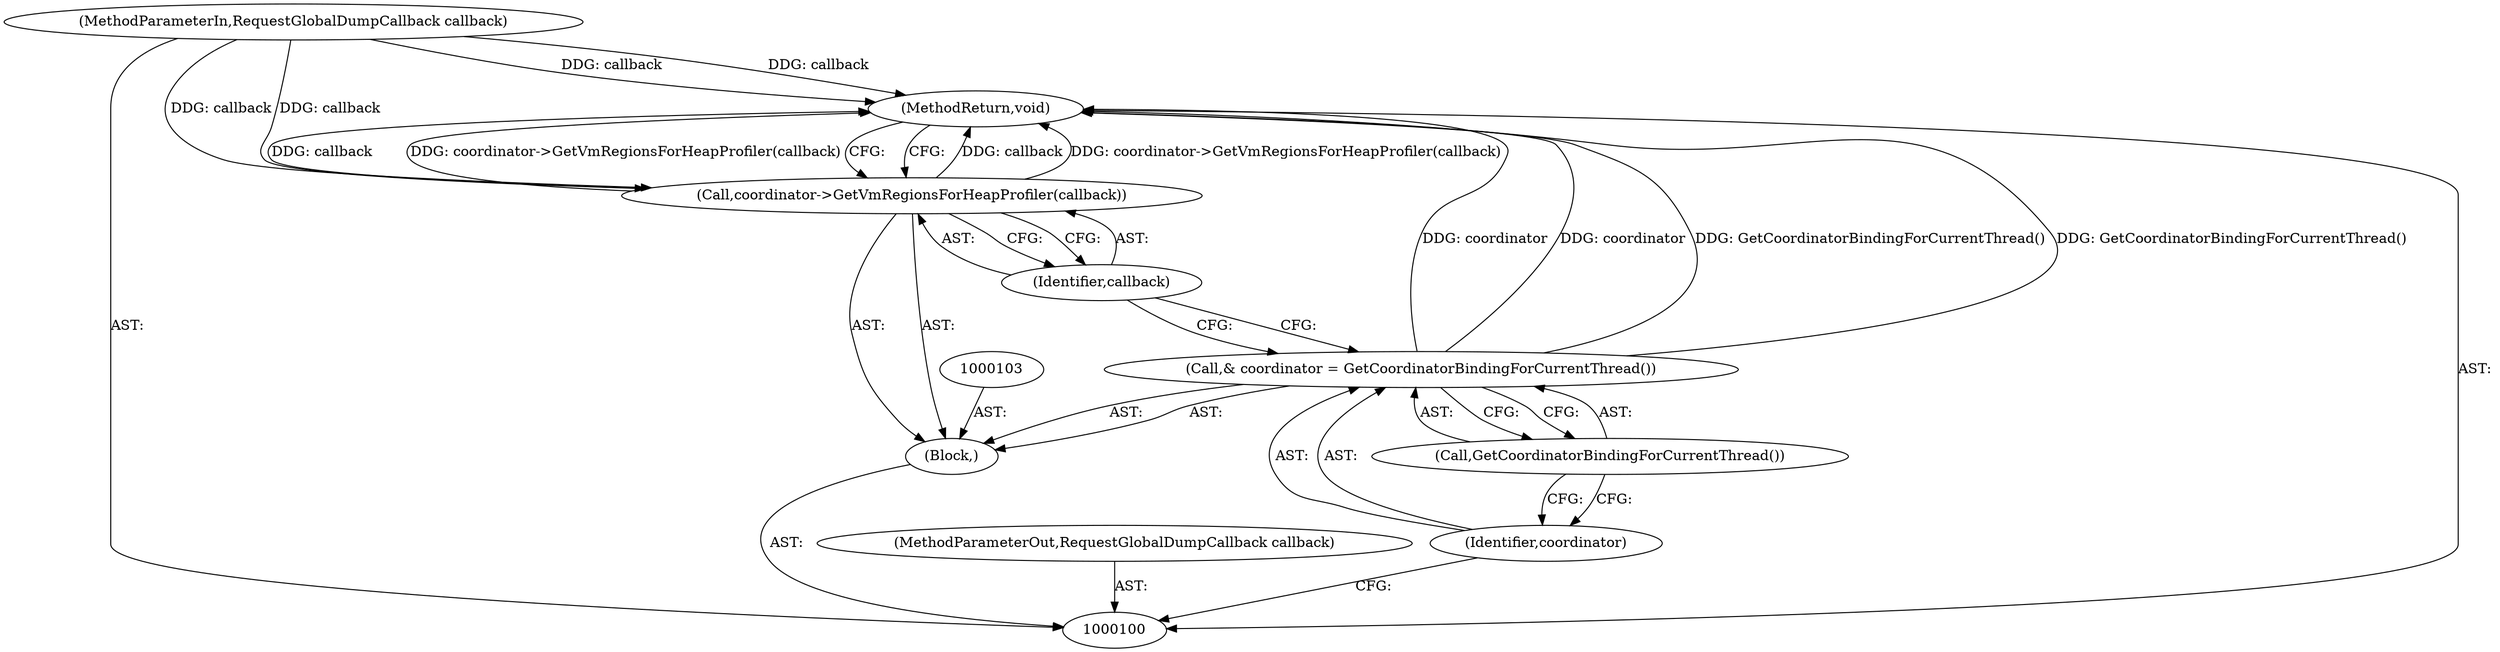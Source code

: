 digraph "1_Chrome_b44e68087804e6543a99c87076ab7648d11d9b07_4" {
"1000109" [label="(MethodReturn,void)"];
"1000101" [label="(MethodParameterIn,RequestGlobalDumpCallback callback)"];
"1000126" [label="(MethodParameterOut,RequestGlobalDumpCallback callback)"];
"1000102" [label="(Block,)"];
"1000104" [label="(Call,& coordinator = GetCoordinatorBindingForCurrentThread())"];
"1000105" [label="(Identifier,coordinator)"];
"1000106" [label="(Call,GetCoordinatorBindingForCurrentThread())"];
"1000107" [label="(Call,coordinator->GetVmRegionsForHeapProfiler(callback))"];
"1000108" [label="(Identifier,callback)"];
"1000109" -> "1000100"  [label="AST: "];
"1000109" -> "1000107"  [label="CFG: "];
"1000107" -> "1000109"  [label="DDG: callback"];
"1000107" -> "1000109"  [label="DDG: coordinator->GetVmRegionsForHeapProfiler(callback)"];
"1000104" -> "1000109"  [label="DDG: coordinator"];
"1000104" -> "1000109"  [label="DDG: GetCoordinatorBindingForCurrentThread()"];
"1000101" -> "1000109"  [label="DDG: callback"];
"1000101" -> "1000100"  [label="AST: "];
"1000101" -> "1000109"  [label="DDG: callback"];
"1000101" -> "1000107"  [label="DDG: callback"];
"1000126" -> "1000100"  [label="AST: "];
"1000102" -> "1000100"  [label="AST: "];
"1000103" -> "1000102"  [label="AST: "];
"1000104" -> "1000102"  [label="AST: "];
"1000107" -> "1000102"  [label="AST: "];
"1000104" -> "1000102"  [label="AST: "];
"1000104" -> "1000106"  [label="CFG: "];
"1000105" -> "1000104"  [label="AST: "];
"1000106" -> "1000104"  [label="AST: "];
"1000108" -> "1000104"  [label="CFG: "];
"1000104" -> "1000109"  [label="DDG: coordinator"];
"1000104" -> "1000109"  [label="DDG: GetCoordinatorBindingForCurrentThread()"];
"1000105" -> "1000104"  [label="AST: "];
"1000105" -> "1000100"  [label="CFG: "];
"1000106" -> "1000105"  [label="CFG: "];
"1000106" -> "1000104"  [label="AST: "];
"1000106" -> "1000105"  [label="CFG: "];
"1000104" -> "1000106"  [label="CFG: "];
"1000107" -> "1000102"  [label="AST: "];
"1000107" -> "1000108"  [label="CFG: "];
"1000108" -> "1000107"  [label="AST: "];
"1000109" -> "1000107"  [label="CFG: "];
"1000107" -> "1000109"  [label="DDG: callback"];
"1000107" -> "1000109"  [label="DDG: coordinator->GetVmRegionsForHeapProfiler(callback)"];
"1000101" -> "1000107"  [label="DDG: callback"];
"1000108" -> "1000107"  [label="AST: "];
"1000108" -> "1000104"  [label="CFG: "];
"1000107" -> "1000108"  [label="CFG: "];
}
